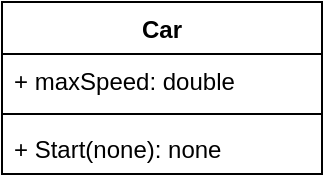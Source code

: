 <mxfile version="24.2.3" type="github">
  <diagram name="Page-1" id="UJRj2PO-1lkyaKxy5fjj">
    <mxGraphModel dx="1041" dy="595" grid="1" gridSize="10" guides="1" tooltips="1" connect="1" arrows="1" fold="1" page="1" pageScale="1" pageWidth="827" pageHeight="1169" math="0" shadow="0">
      <root>
        <mxCell id="0" />
        <mxCell id="1" parent="0" />
        <mxCell id="z-5vlkb0uc5ty2KhQcA3-1" value="Car" style="swimlane;fontStyle=1;align=center;verticalAlign=top;childLayout=stackLayout;horizontal=1;startSize=26;horizontalStack=0;resizeParent=1;resizeParentMax=0;resizeLast=0;collapsible=1;marginBottom=0;whiteSpace=wrap;html=1;" vertex="1" parent="1">
          <mxGeometry x="330" y="410" width="160" height="86" as="geometry" />
        </mxCell>
        <mxCell id="z-5vlkb0uc5ty2KhQcA3-2" value="+ maxSpeed: double" style="text;strokeColor=none;fillColor=none;align=left;verticalAlign=top;spacingLeft=4;spacingRight=4;overflow=hidden;rotatable=0;points=[[0,0.5],[1,0.5]];portConstraint=eastwest;whiteSpace=wrap;html=1;" vertex="1" parent="z-5vlkb0uc5ty2KhQcA3-1">
          <mxGeometry y="26" width="160" height="26" as="geometry" />
        </mxCell>
        <mxCell id="z-5vlkb0uc5ty2KhQcA3-3" value="" style="line;strokeWidth=1;fillColor=none;align=left;verticalAlign=middle;spacingTop=-1;spacingLeft=3;spacingRight=3;rotatable=0;labelPosition=right;points=[];portConstraint=eastwest;strokeColor=inherit;" vertex="1" parent="z-5vlkb0uc5ty2KhQcA3-1">
          <mxGeometry y="52" width="160" height="8" as="geometry" />
        </mxCell>
        <mxCell id="z-5vlkb0uc5ty2KhQcA3-4" value="+ Start(none): none" style="text;strokeColor=none;fillColor=none;align=left;verticalAlign=top;spacingLeft=4;spacingRight=4;overflow=hidden;rotatable=0;points=[[0,0.5],[1,0.5]];portConstraint=eastwest;whiteSpace=wrap;html=1;" vertex="1" parent="z-5vlkb0uc5ty2KhQcA3-1">
          <mxGeometry y="60" width="160" height="26" as="geometry" />
        </mxCell>
      </root>
    </mxGraphModel>
  </diagram>
</mxfile>
